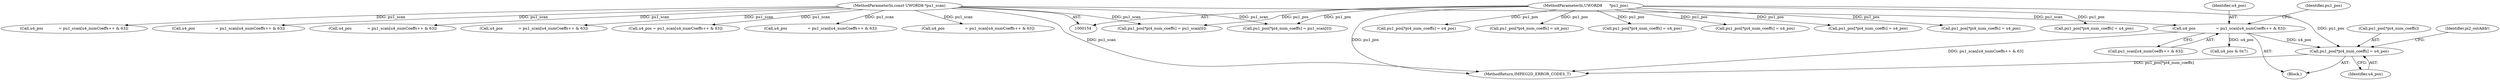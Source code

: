 digraph "0_Android_227c1f829127405e21dab1664393050c652ef71e@pointer" {
"1000972" [label="(Call,pu1_pos[*pi4_num_coeffs] = u4_pos)"];
"1000964" [label="(Call,u4_pos                 = pu1_scan[u4_numCoeffs++ & 63])"];
"1000157" [label="(MethodParameterIn,const UWORD8 *pu1_scan)"];
"1000158" [label="(MethodParameterIn,UWORD8      *pu1_pos)"];
"1000965" [label="(Identifier,u4_pos)"];
"1000972" [label="(Call,pu1_pos[*pi4_num_coeffs] = u4_pos)"];
"1000476" [label="(Call,pu1_pos[*pi4_num_coeffs] = u4_pos)"];
"1000980" [label="(Identifier,pi2_outAddr)"];
"1000933" [label="(Block,)"];
"1000974" [label="(Identifier,pu1_pos)"];
"1000364" [label="(Call,pu1_pos[*pi4_num_coeffs] = pu1_scan[0])"];
"1000808" [label="(Call,u4_pos                 = pu1_scan[u4_numCoeffs++ & 63])"];
"1000311" [label="(Call,pu1_pos[*pi4_num_coeffs] = pu1_scan[0])"];
"1000157" [label="(MethodParameterIn,const UWORD8 *pu1_scan)"];
"1000964" [label="(Call,u4_pos                 = pu1_scan[u4_numCoeffs++ & 63])"];
"1000907" [label="(Call,pu1_pos[*pi4_num_coeffs] = u4_pos)"];
"1000578" [label="(Call,u4_pos             = pu1_scan[u4_numCoeffs++ & 63])"];
"1001061" [label="(Call,u4_pos & 0x7)"];
"1000973" [label="(Call,pu1_pos[*pi4_num_coeffs])"];
"1000899" [label="(Call,u4_pos                 = pu1_scan[u4_numCoeffs++ & 63])"];
"1001042" [label="(Call,pu1_pos[*pi4_num_coeffs] = u4_pos)"];
"1001092" [label="(MethodReturn,IMPEG2D_ERROR_CODES_T)"];
"1000645" [label="(Call,pu1_pos[*pi4_num_coeffs] = u4_pos)"];
"1000966" [label="(Call,pu1_scan[u4_numCoeffs++ & 63])"];
"1000637" [label="(Call,u4_pos             = pu1_scan[u4_numCoeffs++ & 63])"];
"1000586" [label="(Call,pu1_pos[*pi4_num_coeffs] = u4_pos)"];
"1000468" [label="(Call,u4_pos             = pu1_scan[u4_numCoeffs++ & 63])"];
"1000816" [label="(Call,pu1_pos[*pi4_num_coeffs] = u4_pos)"];
"1000158" [label="(MethodParameterIn,UWORD8      *pu1_pos)"];
"1000707" [label="(Call,u4_pos = pu1_scan[u4_numCoeffs++ & 63])"];
"1001034" [label="(Call,u4_pos                 = pu1_scan[u4_numCoeffs++ & 63])"];
"1000977" [label="(Identifier,u4_pos)"];
"1000715" [label="(Call,pu1_pos[*pi4_num_coeffs] = u4_pos)"];
"1000972" -> "1000933"  [label="AST: "];
"1000972" -> "1000977"  [label="CFG: "];
"1000973" -> "1000972"  [label="AST: "];
"1000977" -> "1000972"  [label="AST: "];
"1000980" -> "1000972"  [label="CFG: "];
"1000972" -> "1001092"  [label="DDG: pu1_pos[*pi4_num_coeffs]"];
"1000964" -> "1000972"  [label="DDG: u4_pos"];
"1000158" -> "1000972"  [label="DDG: pu1_pos"];
"1000964" -> "1000933"  [label="AST: "];
"1000964" -> "1000966"  [label="CFG: "];
"1000965" -> "1000964"  [label="AST: "];
"1000966" -> "1000964"  [label="AST: "];
"1000974" -> "1000964"  [label="CFG: "];
"1000964" -> "1001092"  [label="DDG: pu1_scan[u4_numCoeffs++ & 63]"];
"1000157" -> "1000964"  [label="DDG: pu1_scan"];
"1000964" -> "1001061"  [label="DDG: u4_pos"];
"1000157" -> "1000154"  [label="AST: "];
"1000157" -> "1001092"  [label="DDG: pu1_scan"];
"1000157" -> "1000311"  [label="DDG: pu1_scan"];
"1000157" -> "1000364"  [label="DDG: pu1_scan"];
"1000157" -> "1000468"  [label="DDG: pu1_scan"];
"1000157" -> "1000578"  [label="DDG: pu1_scan"];
"1000157" -> "1000637"  [label="DDG: pu1_scan"];
"1000157" -> "1000707"  [label="DDG: pu1_scan"];
"1000157" -> "1000808"  [label="DDG: pu1_scan"];
"1000157" -> "1000899"  [label="DDG: pu1_scan"];
"1000157" -> "1001034"  [label="DDG: pu1_scan"];
"1000158" -> "1000154"  [label="AST: "];
"1000158" -> "1001092"  [label="DDG: pu1_pos"];
"1000158" -> "1000311"  [label="DDG: pu1_pos"];
"1000158" -> "1000364"  [label="DDG: pu1_pos"];
"1000158" -> "1000476"  [label="DDG: pu1_pos"];
"1000158" -> "1000586"  [label="DDG: pu1_pos"];
"1000158" -> "1000645"  [label="DDG: pu1_pos"];
"1000158" -> "1000715"  [label="DDG: pu1_pos"];
"1000158" -> "1000816"  [label="DDG: pu1_pos"];
"1000158" -> "1000907"  [label="DDG: pu1_pos"];
"1000158" -> "1001042"  [label="DDG: pu1_pos"];
}
